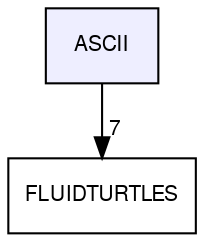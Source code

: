 digraph "ASCII" {
  bgcolor=transparent;
  compound=true
  node [ fontsize="10", fontname="FreeSans"];
  edge [ labelfontsize="10", labelfontname="FreeSans"];
  dir_9adbcda92acd3d9b1586cfd872ecc295 [shape=box, label="ASCII", style="filled", fillcolor="#eeeeff", pencolor="black", URL="dir_9adbcda92acd3d9b1586cfd872ecc295.html"];
  dir_ad540987da793b2d49ae23efb13ead7a [shape=box label="FLUIDTURTLES" URL="dir_ad540987da793b2d49ae23efb13ead7a.html"];
  dir_9adbcda92acd3d9b1586cfd872ecc295->dir_ad540987da793b2d49ae23efb13ead7a [headlabel="7", labeldistance=1.5 headhref="dir_000000_000003.html"];
}
